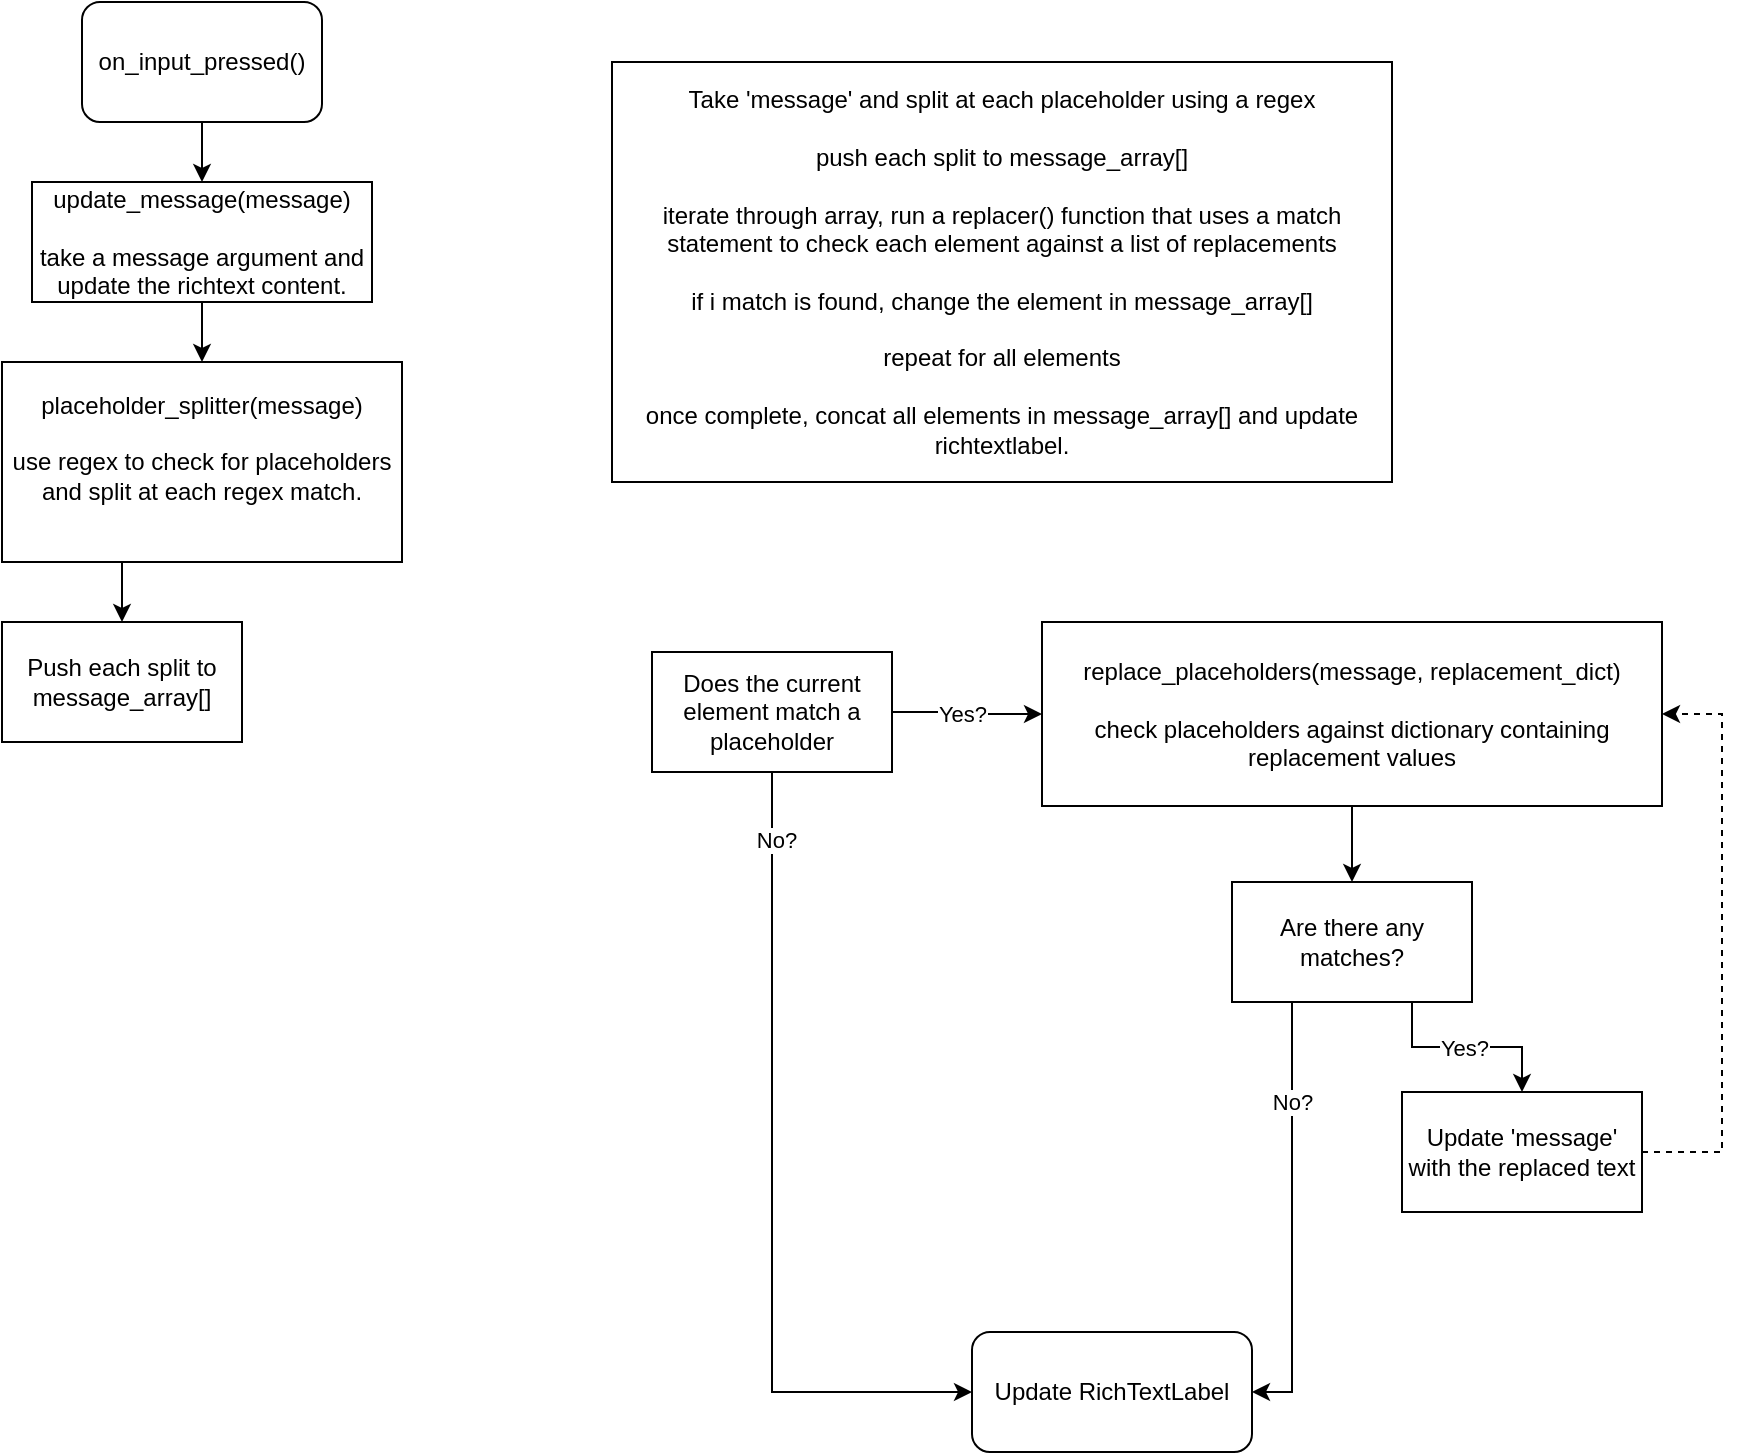 <mxfile version="27.1.3">
  <diagram name="Page-1" id="1pf5mY9I2DuNeg727tpX">
    <mxGraphModel dx="2276" dy="1843" grid="1" gridSize="10" guides="1" tooltips="1" connect="1" arrows="1" fold="1" page="1" pageScale="1" pageWidth="850" pageHeight="1100" math="0" shadow="0">
      <root>
        <mxCell id="0" />
        <mxCell id="1" parent="0" />
        <mxCell id="4emAietvxQ-0Gn-mjmHh-31" style="edgeStyle=orthogonalEdgeStyle;rounded=0;orthogonalLoop=1;jettySize=auto;html=1;exitX=0.5;exitY=1;exitDx=0;exitDy=0;" parent="1" source="4emAietvxQ-0Gn-mjmHh-1" target="4emAietvxQ-0Gn-mjmHh-3" edge="1">
          <mxGeometry relative="1" as="geometry" />
        </mxCell>
        <mxCell id="4emAietvxQ-0Gn-mjmHh-1" value="update_message(message)&lt;div&gt;&lt;br&gt;&lt;/div&gt;&lt;div&gt;take a message argument and update the richtext content.&lt;/div&gt;" style="rounded=0;whiteSpace=wrap;html=1;" parent="1" vertex="1">
          <mxGeometry x="-360" y="40" width="170" height="60" as="geometry" />
        </mxCell>
        <mxCell id="FSNd0Ji4REoDersDFRHS-5" style="edgeStyle=orthogonalEdgeStyle;rounded=0;orthogonalLoop=1;jettySize=auto;html=1;exitX=0.25;exitY=1;exitDx=0;exitDy=0;entryX=0.5;entryY=0;entryDx=0;entryDy=0;" edge="1" parent="1" source="4emAietvxQ-0Gn-mjmHh-3" target="FSNd0Ji4REoDersDFRHS-2">
          <mxGeometry relative="1" as="geometry" />
        </mxCell>
        <mxCell id="4emAietvxQ-0Gn-mjmHh-3" value="placeholder_splitter(message)&lt;div&gt;&lt;br&gt;&lt;div&gt;use regex to check for placeholders and split at each regex match.&lt;/div&gt;&lt;div&gt;&lt;br&gt;&lt;/div&gt;&lt;/div&gt;" style="whiteSpace=wrap;html=1;rounded=0;" parent="1" vertex="1">
          <mxGeometry x="-375" y="130" width="200" height="100" as="geometry" />
        </mxCell>
        <mxCell id="4emAietvxQ-0Gn-mjmHh-34" style="edgeStyle=orthogonalEdgeStyle;rounded=0;orthogonalLoop=1;jettySize=auto;html=1;exitX=0.5;exitY=1;exitDx=0;exitDy=0;" parent="1" source="4emAietvxQ-0Gn-mjmHh-14" target="4emAietvxQ-0Gn-mjmHh-16" edge="1">
          <mxGeometry relative="1" as="geometry" />
        </mxCell>
        <mxCell id="4emAietvxQ-0Gn-mjmHh-14" value="replace_placeholders(message, replacement_dict)&lt;div&gt;&lt;br&gt;&lt;div&gt;check placeholders against dictionary containing replacement values&lt;/div&gt;&lt;/div&gt;" style="rounded=0;whiteSpace=wrap;html=1;" parent="1" vertex="1">
          <mxGeometry x="145" y="260" width="310" height="92" as="geometry" />
        </mxCell>
        <mxCell id="4emAietvxQ-0Gn-mjmHh-47" style="edgeStyle=orthogonalEdgeStyle;rounded=0;orthogonalLoop=1;jettySize=auto;html=1;exitX=0.25;exitY=1;exitDx=0;exitDy=0;entryX=1;entryY=0.5;entryDx=0;entryDy=0;" parent="1" source="4emAietvxQ-0Gn-mjmHh-16" target="4emAietvxQ-0Gn-mjmHh-41" edge="1">
          <mxGeometry relative="1" as="geometry" />
        </mxCell>
        <mxCell id="4emAietvxQ-0Gn-mjmHh-48" value="No?" style="edgeLabel;html=1;align=center;verticalAlign=middle;resizable=0;points=[];" parent="4emAietvxQ-0Gn-mjmHh-47" vertex="1" connectable="0">
          <mxGeometry x="-0.535" relative="1" as="geometry">
            <mxPoint as="offset" />
          </mxGeometry>
        </mxCell>
        <mxCell id="4emAietvxQ-0Gn-mjmHh-49" style="edgeStyle=orthogonalEdgeStyle;rounded=0;orthogonalLoop=1;jettySize=auto;html=1;exitX=0.75;exitY=1;exitDx=0;exitDy=0;" parent="1" source="4emAietvxQ-0Gn-mjmHh-16" target="4emAietvxQ-0Gn-mjmHh-46" edge="1">
          <mxGeometry relative="1" as="geometry" />
        </mxCell>
        <mxCell id="4emAietvxQ-0Gn-mjmHh-50" value="Yes?" style="edgeLabel;html=1;align=center;verticalAlign=middle;resizable=0;points=[];" parent="4emAietvxQ-0Gn-mjmHh-49" vertex="1" connectable="0">
          <mxGeometry x="-0.03" y="1" relative="1" as="geometry">
            <mxPoint y="1" as="offset" />
          </mxGeometry>
        </mxCell>
        <mxCell id="4emAietvxQ-0Gn-mjmHh-16" value="Are there any matches?" style="rounded=0;whiteSpace=wrap;html=1;" parent="1" vertex="1">
          <mxGeometry x="240" y="390" width="120" height="60" as="geometry" />
        </mxCell>
        <mxCell id="4emAietvxQ-0Gn-mjmHh-33" style="edgeStyle=orthogonalEdgeStyle;rounded=0;orthogonalLoop=1;jettySize=auto;html=1;exitX=1;exitY=0.5;exitDx=0;exitDy=0;entryX=0;entryY=0.5;entryDx=0;entryDy=0;" parent="1" source="4emAietvxQ-0Gn-mjmHh-17" target="4emAietvxQ-0Gn-mjmHh-14" edge="1">
          <mxGeometry relative="1" as="geometry" />
        </mxCell>
        <mxCell id="4emAietvxQ-0Gn-mjmHh-35" value="Yes?" style="edgeLabel;html=1;align=center;verticalAlign=middle;resizable=0;points=[];" parent="4emAietvxQ-0Gn-mjmHh-33" vertex="1" connectable="0">
          <mxGeometry x="-0.088" y="-1" relative="1" as="geometry">
            <mxPoint as="offset" />
          </mxGeometry>
        </mxCell>
        <mxCell id="4emAietvxQ-0Gn-mjmHh-42" style="edgeStyle=orthogonalEdgeStyle;rounded=0;orthogonalLoop=1;jettySize=auto;html=1;exitX=0.5;exitY=1;exitDx=0;exitDy=0;entryX=0;entryY=0.5;entryDx=0;entryDy=0;" parent="1" source="4emAietvxQ-0Gn-mjmHh-17" target="4emAietvxQ-0Gn-mjmHh-41" edge="1">
          <mxGeometry relative="1" as="geometry" />
        </mxCell>
        <mxCell id="4emAietvxQ-0Gn-mjmHh-44" value="No?" style="edgeLabel;html=1;align=center;verticalAlign=middle;resizable=0;points=[];" parent="4emAietvxQ-0Gn-mjmHh-42" vertex="1" connectable="0">
          <mxGeometry x="-0.834" y="2" relative="1" as="geometry">
            <mxPoint as="offset" />
          </mxGeometry>
        </mxCell>
        <mxCell id="4emAietvxQ-0Gn-mjmHh-17" value="Does the current element match a placeholder" style="rounded=0;whiteSpace=wrap;html=1;" parent="1" vertex="1">
          <mxGeometry x="-50" y="275" width="120" height="60" as="geometry" />
        </mxCell>
        <mxCell id="4emAietvxQ-0Gn-mjmHh-40" style="edgeStyle=orthogonalEdgeStyle;rounded=0;orthogonalLoop=1;jettySize=auto;html=1;exitX=0.5;exitY=1;exitDx=0;exitDy=0;entryX=0.5;entryY=0;entryDx=0;entryDy=0;" parent="1" source="4emAietvxQ-0Gn-mjmHh-39" target="4emAietvxQ-0Gn-mjmHh-1" edge="1">
          <mxGeometry relative="1" as="geometry" />
        </mxCell>
        <mxCell id="4emAietvxQ-0Gn-mjmHh-39" value="on_input_pressed()" style="rounded=1;whiteSpace=wrap;html=1;" parent="1" vertex="1">
          <mxGeometry x="-335" y="-50" width="120" height="60" as="geometry" />
        </mxCell>
        <mxCell id="4emAietvxQ-0Gn-mjmHh-41" value="Update RichTextLabel" style="rounded=1;whiteSpace=wrap;html=1;" parent="1" vertex="1">
          <mxGeometry x="110" y="615" width="140" height="60" as="geometry" />
        </mxCell>
        <mxCell id="4emAietvxQ-0Gn-mjmHh-51" style="edgeStyle=orthogonalEdgeStyle;rounded=0;orthogonalLoop=1;jettySize=auto;html=1;exitX=1;exitY=0.5;exitDx=0;exitDy=0;entryX=1;entryY=0.5;entryDx=0;entryDy=0;dashed=1;" parent="1" source="4emAietvxQ-0Gn-mjmHh-46" target="4emAietvxQ-0Gn-mjmHh-14" edge="1">
          <mxGeometry relative="1" as="geometry">
            <Array as="points">
              <mxPoint x="485" y="525" />
              <mxPoint x="485" y="306" />
            </Array>
          </mxGeometry>
        </mxCell>
        <mxCell id="4emAietvxQ-0Gn-mjmHh-46" value="Update &#39;message&#39; with the replaced text" style="rounded=0;whiteSpace=wrap;html=1;" parent="1" vertex="1">
          <mxGeometry x="325" y="495" width="120" height="60" as="geometry" />
        </mxCell>
        <mxCell id="FSNd0Ji4REoDersDFRHS-1" value="Take &#39;message&#39; and split at each placeholder&amp;nbsp;using a regex&lt;div&gt;&lt;br&gt;&lt;div&gt;push each split to message_array[]&lt;/div&gt;&lt;div&gt;&lt;br&gt;&lt;/div&gt;&lt;div&gt;iterate through array, run a replacer() function that uses a match statement to check each element against a list of replacements&lt;/div&gt;&lt;div&gt;&lt;br&gt;&lt;/div&gt;&lt;div&gt;if i match is found, change the element in message_array[]&lt;/div&gt;&lt;div&gt;&lt;br&gt;&lt;/div&gt;&lt;div&gt;repeat for all elements&lt;/div&gt;&lt;div&gt;&lt;br&gt;&lt;/div&gt;&lt;div&gt;once complete, concat all elements in message_array[] and update richtextlabel.&lt;/div&gt;&lt;/div&gt;" style="rounded=0;whiteSpace=wrap;html=1;" vertex="1" parent="1">
          <mxGeometry x="-70" y="-20" width="390" height="210" as="geometry" />
        </mxCell>
        <mxCell id="FSNd0Ji4REoDersDFRHS-2" value="Push each split to message_array[]" style="rounded=0;whiteSpace=wrap;html=1;" vertex="1" parent="1">
          <mxGeometry x="-375" y="260" width="120" height="60" as="geometry" />
        </mxCell>
      </root>
    </mxGraphModel>
  </diagram>
</mxfile>
